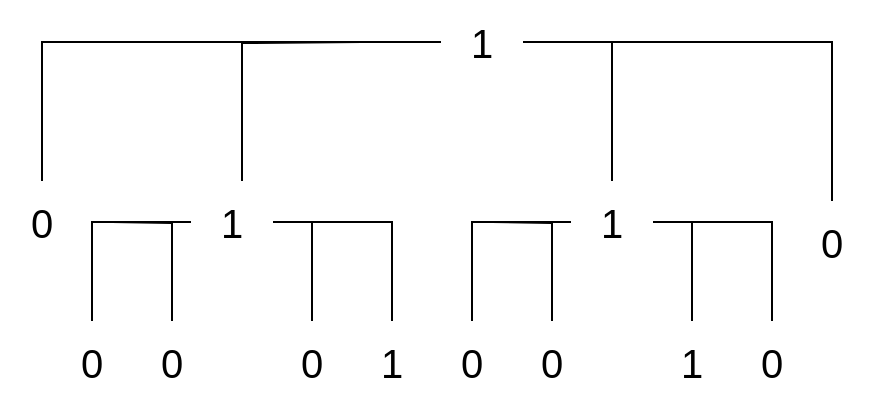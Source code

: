 <mxfile version="25.0.1">
  <diagram name="Page-1" id="Z6k4jW-QBUbc_f2WaPmU">
    <mxGraphModel dx="968" dy="649" grid="1" gridSize="10" guides="1" tooltips="1" connect="1" arrows="1" fold="1" page="1" pageScale="1" pageWidth="850" pageHeight="1100" math="0" shadow="0">
      <root>
        <mxCell id="0" />
        <mxCell id="1" parent="0" />
        <mxCell id="xWaIrbfhw9UBgd3ar35P-150" value="" style="edgeStyle=orthogonalEdgeStyle;rounded=0;orthogonalLoop=1;jettySize=auto;html=1;endArrow=none;startFill=0;entryX=0.5;entryY=0;entryDx=0;entryDy=0;" parent="1" source="xWaIrbfhw9UBgd3ar35P-128" target="inNP_qSnb0n2vG7X3Phf-28" edge="1">
          <mxGeometry relative="1" as="geometry">
            <mxPoint x="380" y="150" as="targetPoint" />
          </mxGeometry>
        </mxCell>
        <mxCell id="xWaIrbfhw9UBgd3ar35P-152" value="" style="edgeStyle=orthogonalEdgeStyle;rounded=0;orthogonalLoop=1;jettySize=auto;html=1;endArrow=none;startFill=0;entryX=0.5;entryY=0;entryDx=0;entryDy=0;" parent="1" target="inNP_qSnb0n2vG7X3Phf-21" edge="1">
          <mxGeometry relative="1" as="geometry">
            <mxPoint x="500" y="80.011" as="sourcePoint" />
            <mxPoint x="460" y="150" as="targetPoint" />
          </mxGeometry>
        </mxCell>
        <mxCell id="xWaIrbfhw9UBgd3ar35P-155" value="" style="edgeStyle=orthogonalEdgeStyle;rounded=0;orthogonalLoop=1;jettySize=auto;html=1;endArrow=none;startFill=0;entryX=0.5;entryY=0;entryDx=0;entryDy=0;" parent="1" source="xWaIrbfhw9UBgd3ar35P-128" target="inNP_qSnb0n2vG7X3Phf-48" edge="1">
          <mxGeometry relative="1" as="geometry">
            <mxPoint x="610" y="150" as="targetPoint" />
          </mxGeometry>
        </mxCell>
        <mxCell id="xWaIrbfhw9UBgd3ar35P-157" value="" style="edgeStyle=orthogonalEdgeStyle;rounded=0;orthogonalLoop=1;jettySize=auto;html=1;endArrow=none;startFill=0;entryX=0.5;entryY=0;entryDx=0;entryDy=0;" parent="1" source="xWaIrbfhw9UBgd3ar35P-128" target="inNP_qSnb0n2vG7X3Phf-26" edge="1">
          <mxGeometry relative="1" as="geometry">
            <mxPoint x="740" y="150" as="targetPoint" />
          </mxGeometry>
        </mxCell>
        <mxCell id="xWaIrbfhw9UBgd3ar35P-128" value="&lt;font style=&quot;font-size: 20px;&quot;&gt;1&lt;/font&gt;" style="rounded=0;whiteSpace=wrap;html=1;strokeColor=light-dark(#ffffff, #ededed);" parent="1" vertex="1">
          <mxGeometry x="540" y="60" width="40" height="40" as="geometry" />
        </mxCell>
        <mxCell id="inNP_qSnb0n2vG7X3Phf-21" value="&lt;font style=&quot;font-size: 20px;&quot;&gt;1&lt;/font&gt;" style="rounded=0;whiteSpace=wrap;html=1;strokeColor=light-dark(#ffffff, #ededed);" vertex="1" parent="1">
          <mxGeometry x="420" y="150" width="40" height="40" as="geometry" />
        </mxCell>
        <mxCell id="inNP_qSnb0n2vG7X3Phf-22" value="&lt;font style=&quot;font-size: 20px;&quot;&gt;1&lt;/font&gt;" style="rounded=0;whiteSpace=wrap;html=1;strokeColor=light-dark(#ffffff, #ededed);" vertex="1" parent="1">
          <mxGeometry x="605" y="150" width="40" height="40" as="geometry" />
        </mxCell>
        <mxCell id="inNP_qSnb0n2vG7X3Phf-26" value="&lt;font style=&quot;font-size: 20px;&quot;&gt;0&lt;/font&gt;" style="rounded=0;whiteSpace=wrap;html=1;strokeColor=light-dark(#ffffff, #ededed);" vertex="1" parent="1">
          <mxGeometry x="715" y="160" width="40" height="40" as="geometry" />
        </mxCell>
        <mxCell id="inNP_qSnb0n2vG7X3Phf-28" value="&lt;font style=&quot;font-size: 20px;&quot;&gt;0&lt;/font&gt;" style="rounded=0;whiteSpace=wrap;html=1;strokeColor=light-dark(#ffffff, #ededed);" vertex="1" parent="1">
          <mxGeometry x="320" y="150" width="40" height="40" as="geometry" />
        </mxCell>
        <mxCell id="inNP_qSnb0n2vG7X3Phf-44" value="" style="edgeStyle=orthogonalEdgeStyle;rounded=0;orthogonalLoop=1;jettySize=auto;html=1;endArrow=none;startFill=0;entryX=0.5;entryY=0;entryDx=0;entryDy=0;" edge="1" source="inNP_qSnb0n2vG7X3Phf-48" parent="1" target="inNP_qSnb0n2vG7X3Phf-52">
          <mxGeometry relative="1" as="geometry">
            <mxPoint x="445" y="240" as="targetPoint" />
          </mxGeometry>
        </mxCell>
        <mxCell id="inNP_qSnb0n2vG7X3Phf-45" value="" style="edgeStyle=orthogonalEdgeStyle;rounded=0;orthogonalLoop=1;jettySize=auto;html=1;endArrow=none;startFill=0;entryX=0.5;entryY=0;entryDx=0;entryDy=0;" edge="1" parent="1" target="inNP_qSnb0n2vG7X3Phf-49">
          <mxGeometry relative="1" as="geometry">
            <mxPoint x="565" y="170.011" as="sourcePoint" />
            <mxPoint x="525" y="240" as="targetPoint" />
          </mxGeometry>
        </mxCell>
        <mxCell id="inNP_qSnb0n2vG7X3Phf-46" value="" style="edgeStyle=orthogonalEdgeStyle;rounded=0;orthogonalLoop=1;jettySize=auto;html=1;endArrow=none;startFill=0;entryX=0.5;entryY=0;entryDx=0;entryDy=0;" edge="1" source="inNP_qSnb0n2vG7X3Phf-48" parent="1" target="inNP_qSnb0n2vG7X3Phf-50">
          <mxGeometry relative="1" as="geometry">
            <mxPoint x="675" y="240" as="targetPoint" />
            <Array as="points">
              <mxPoint x="665" y="170" />
              <mxPoint x="665" y="220" />
            </Array>
          </mxGeometry>
        </mxCell>
        <mxCell id="inNP_qSnb0n2vG7X3Phf-47" value="" style="edgeStyle=orthogonalEdgeStyle;rounded=0;orthogonalLoop=1;jettySize=auto;html=1;endArrow=none;startFill=0;entryX=0.5;entryY=0;entryDx=0;entryDy=0;" edge="1" source="inNP_qSnb0n2vG7X3Phf-48" parent="1" target="inNP_qSnb0n2vG7X3Phf-51">
          <mxGeometry relative="1" as="geometry">
            <mxPoint x="805" y="240" as="targetPoint" />
          </mxGeometry>
        </mxCell>
        <mxCell id="inNP_qSnb0n2vG7X3Phf-48" value="&lt;font style=&quot;font-size: 20px;&quot;&gt;1&lt;/font&gt;" style="rounded=0;whiteSpace=wrap;html=1;strokeColor=light-dark(#ffffff, #ededed);" vertex="1" parent="1">
          <mxGeometry x="605" y="150" width="40" height="40" as="geometry" />
        </mxCell>
        <mxCell id="inNP_qSnb0n2vG7X3Phf-49" value="&lt;font style=&quot;font-size: 20px;&quot;&gt;0&lt;/font&gt;" style="rounded=0;whiteSpace=wrap;html=1;strokeColor=light-dark(#ffffff, #ededed);" vertex="1" parent="1">
          <mxGeometry x="575" y="220" width="40" height="40" as="geometry" />
        </mxCell>
        <mxCell id="inNP_qSnb0n2vG7X3Phf-50" value="&lt;font style=&quot;font-size: 20px;&quot;&gt;1&lt;/font&gt;" style="rounded=0;whiteSpace=wrap;html=1;strokeColor=light-dark(#ffffff, #ededed);" vertex="1" parent="1">
          <mxGeometry x="645" y="220" width="40" height="40" as="geometry" />
        </mxCell>
        <mxCell id="inNP_qSnb0n2vG7X3Phf-51" value="&lt;font style=&quot;font-size: 20px;&quot;&gt;0&lt;/font&gt;" style="rounded=0;whiteSpace=wrap;html=1;strokeColor=light-dark(#ffffff, #ededed);" vertex="1" parent="1">
          <mxGeometry x="685" y="220" width="40" height="40" as="geometry" />
        </mxCell>
        <mxCell id="inNP_qSnb0n2vG7X3Phf-52" value="&lt;font style=&quot;font-size: 20px;&quot;&gt;0&lt;/font&gt;" style="rounded=0;whiteSpace=wrap;html=1;strokeColor=light-dark(#ffffff, #ededed);" vertex="1" parent="1">
          <mxGeometry x="535" y="220" width="40" height="40" as="geometry" />
        </mxCell>
        <mxCell id="inNP_qSnb0n2vG7X3Phf-63" value="&lt;font style=&quot;font-size: 20px;&quot;&gt;1&lt;/font&gt;" style="rounded=0;whiteSpace=wrap;html=1;strokeColor=light-dark(#ffffff, #ededed);" vertex="1" parent="1">
          <mxGeometry x="415" y="150" width="40" height="40" as="geometry" />
        </mxCell>
        <mxCell id="inNP_qSnb0n2vG7X3Phf-64" value="" style="edgeStyle=orthogonalEdgeStyle;rounded=0;orthogonalLoop=1;jettySize=auto;html=1;endArrow=none;startFill=0;entryX=0.5;entryY=0;entryDx=0;entryDy=0;" edge="1" source="inNP_qSnb0n2vG7X3Phf-68" target="inNP_qSnb0n2vG7X3Phf-72" parent="1">
          <mxGeometry relative="1" as="geometry">
            <mxPoint x="255" y="240" as="targetPoint" />
          </mxGeometry>
        </mxCell>
        <mxCell id="inNP_qSnb0n2vG7X3Phf-65" value="" style="edgeStyle=orthogonalEdgeStyle;rounded=0;orthogonalLoop=1;jettySize=auto;html=1;endArrow=none;startFill=0;entryX=0.5;entryY=0;entryDx=0;entryDy=0;" edge="1" target="inNP_qSnb0n2vG7X3Phf-69" parent="1">
          <mxGeometry relative="1" as="geometry">
            <mxPoint x="375" y="170.011" as="sourcePoint" />
            <mxPoint x="335" y="240" as="targetPoint" />
          </mxGeometry>
        </mxCell>
        <mxCell id="inNP_qSnb0n2vG7X3Phf-66" value="" style="edgeStyle=orthogonalEdgeStyle;rounded=0;orthogonalLoop=1;jettySize=auto;html=1;endArrow=none;startFill=0;entryX=0.5;entryY=0;entryDx=0;entryDy=0;" edge="1" source="inNP_qSnb0n2vG7X3Phf-68" target="inNP_qSnb0n2vG7X3Phf-70" parent="1">
          <mxGeometry relative="1" as="geometry">
            <mxPoint x="485" y="240" as="targetPoint" />
            <Array as="points">
              <mxPoint x="475" y="170" />
              <mxPoint x="475" y="220" />
            </Array>
          </mxGeometry>
        </mxCell>
        <mxCell id="inNP_qSnb0n2vG7X3Phf-67" value="" style="edgeStyle=orthogonalEdgeStyle;rounded=0;orthogonalLoop=1;jettySize=auto;html=1;endArrow=none;startFill=0;entryX=0.5;entryY=0;entryDx=0;entryDy=0;" edge="1" source="inNP_qSnb0n2vG7X3Phf-68" target="inNP_qSnb0n2vG7X3Phf-71" parent="1">
          <mxGeometry relative="1" as="geometry">
            <mxPoint x="615" y="240" as="targetPoint" />
          </mxGeometry>
        </mxCell>
        <mxCell id="inNP_qSnb0n2vG7X3Phf-68" value="&lt;font style=&quot;font-size: 20px;&quot;&gt;1&lt;/font&gt;" style="rounded=0;whiteSpace=wrap;html=1;strokeColor=light-dark(#ffffff, #ededed);" vertex="1" parent="1">
          <mxGeometry x="415" y="150" width="40" height="40" as="geometry" />
        </mxCell>
        <mxCell id="inNP_qSnb0n2vG7X3Phf-69" value="&lt;font style=&quot;font-size: 20px;&quot;&gt;0&lt;/font&gt;" style="rounded=0;whiteSpace=wrap;html=1;strokeColor=light-dark(#ffffff, #ededed);" vertex="1" parent="1">
          <mxGeometry x="385" y="220" width="40" height="40" as="geometry" />
        </mxCell>
        <mxCell id="inNP_qSnb0n2vG7X3Phf-70" value="&lt;font style=&quot;font-size: 20px;&quot;&gt;0&lt;/font&gt;" style="rounded=0;whiteSpace=wrap;html=1;strokeColor=light-dark(#ffffff, #ededed);" vertex="1" parent="1">
          <mxGeometry x="455" y="220" width="40" height="40" as="geometry" />
        </mxCell>
        <mxCell id="inNP_qSnb0n2vG7X3Phf-71" value="&lt;font style=&quot;font-size: 20px;&quot;&gt;1&lt;/font&gt;" style="rounded=0;whiteSpace=wrap;html=1;strokeColor=light-dark(#ffffff, #ededed);" vertex="1" parent="1">
          <mxGeometry x="495" y="220" width="40" height="40" as="geometry" />
        </mxCell>
        <mxCell id="inNP_qSnb0n2vG7X3Phf-72" value="&lt;font style=&quot;font-size: 20px;&quot;&gt;0&lt;/font&gt;" style="rounded=0;whiteSpace=wrap;html=1;strokeColor=light-dark(#ffffff, #ededed);" vertex="1" parent="1">
          <mxGeometry x="345" y="220" width="40" height="40" as="geometry" />
        </mxCell>
      </root>
    </mxGraphModel>
  </diagram>
</mxfile>
